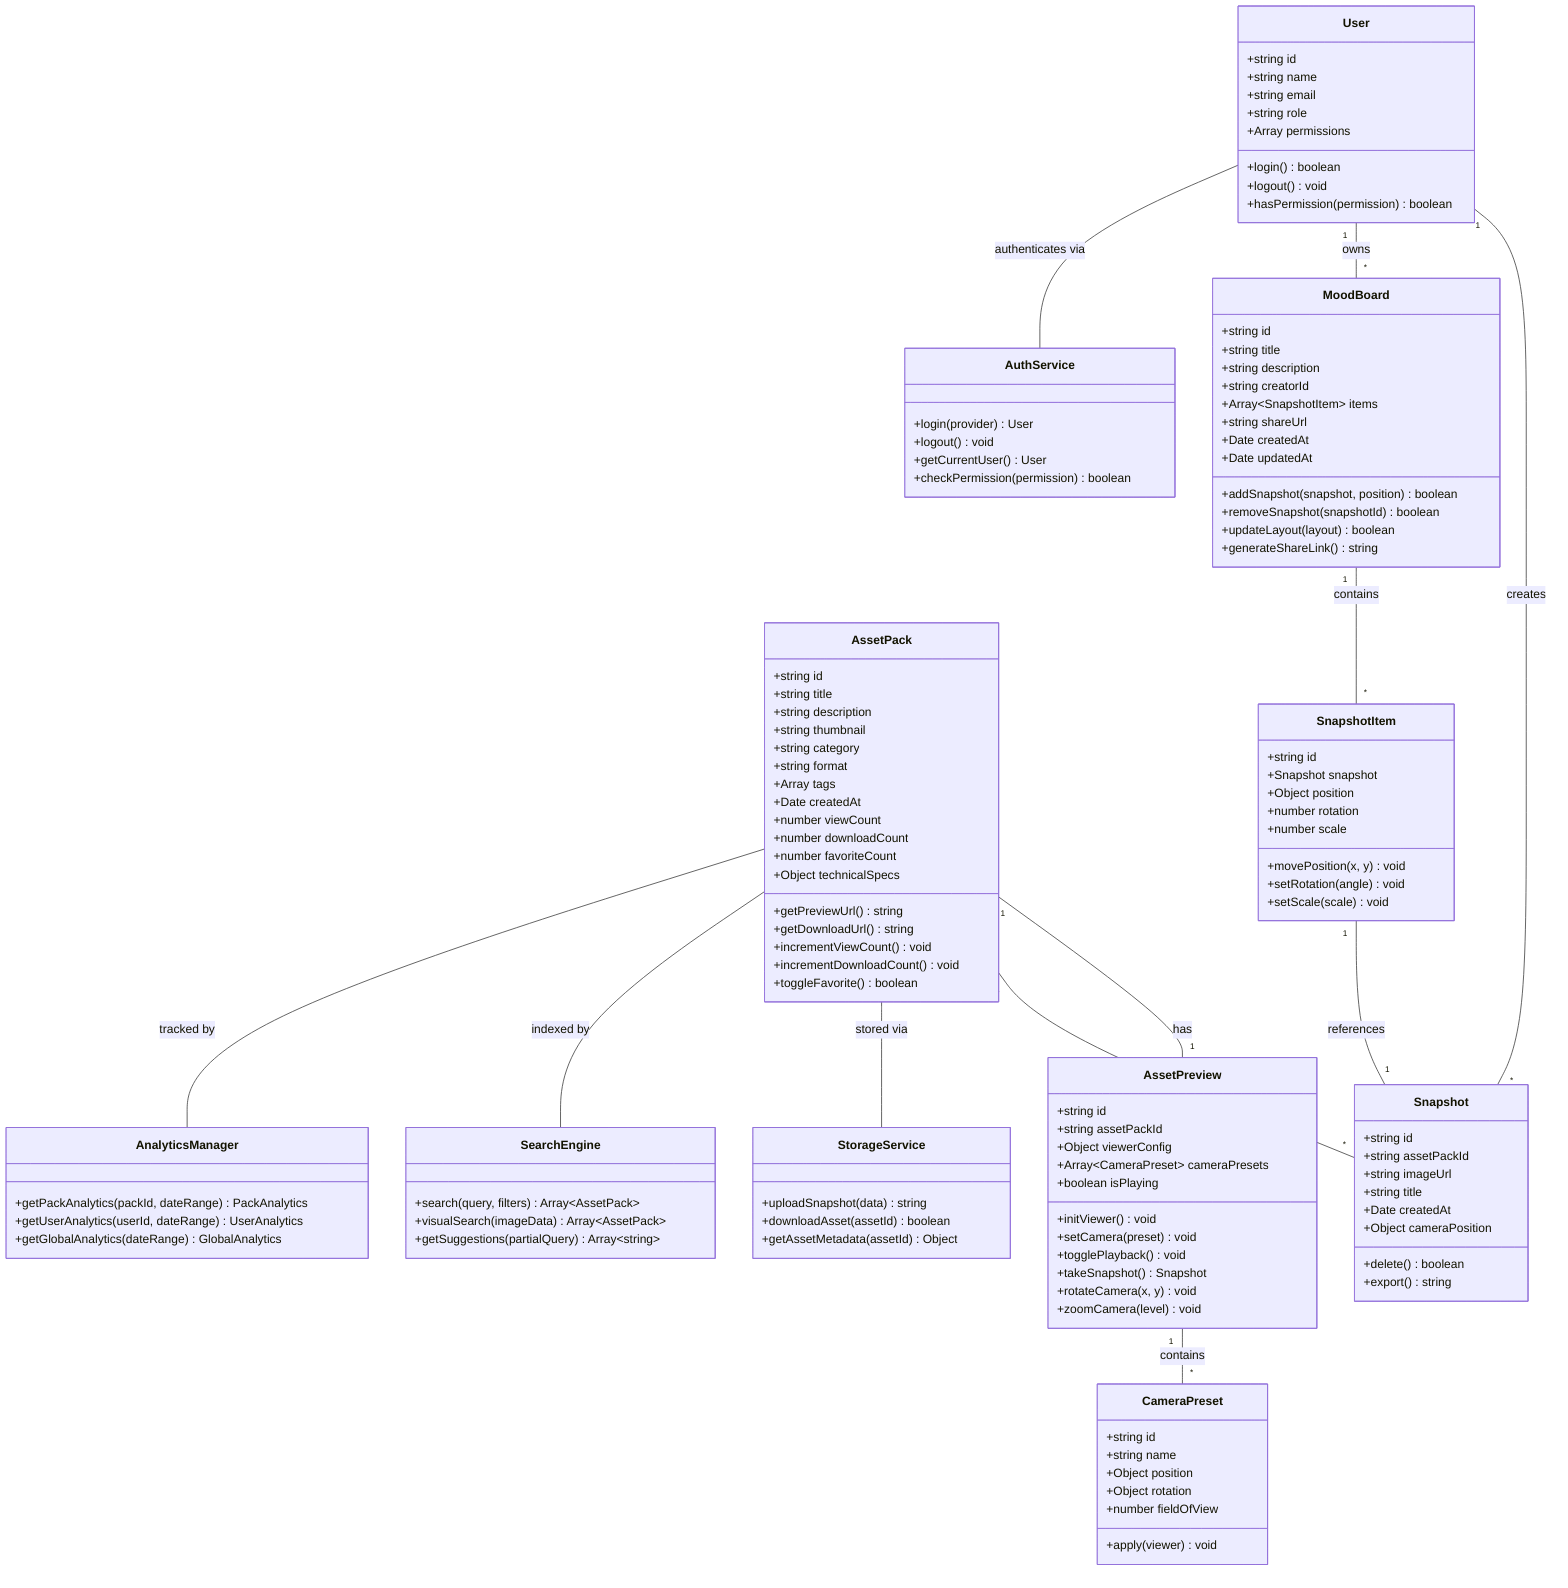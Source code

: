 classDiagram
    class User {
        +string id
        +string name
        +string email
        +string role
        +Array<string> permissions
        +login() boolean
        +logout() void
        +hasPermission(permission) boolean
    }

    class AssetPack {
        +string id
        +string title
        +string description
        +string thumbnail
        +string category
        +string format
        +Array<string> tags
        +Date createdAt
        +number viewCount
        +number downloadCount
        +number favoriteCount
        +Object technicalSpecs
        +getPreviewUrl() string
        +getDownloadUrl() string
        +incrementViewCount() void
        +incrementDownloadCount() void
        +toggleFavorite() boolean
    }

    class AssetPreview {
        +string id
        +string assetPackId
        +Object viewerConfig
        +Array~CameraPreset~ cameraPresets
        +boolean isPlaying
        +initViewer() void
        +setCamera(preset) void
        +togglePlayback() void
        +takeSnapshot() Snapshot
        +rotateCamera(x, y) void
        +zoomCamera(level) void
    }

    class CameraPreset {
        +string id
        +string name
        +Object position
        +Object rotation
        +number fieldOfView
        +apply(viewer) void
    }

    class Snapshot {
        +string id
        +string assetPackId
        +string imageUrl
        +string title
        +Date createdAt
        +Object cameraPosition
        +delete() boolean
        +export() string
    }

    class MoodBoard {
        +string id
        +string title
        +string description
        +string creatorId
        +Array~SnapshotItem~ items
        +string shareUrl
        +Date createdAt
        +Date updatedAt
        +addSnapshot(snapshot, position) boolean
        +removeSnapshot(snapshotId) boolean
        +updateLayout(layout) boolean
        +generateShareLink() string
    }

    class SnapshotItem {
        +string id
        +Snapshot snapshot
        +Object position
        +number rotation
        +number scale
        +movePosition(x, y) void
        +setRotation(angle) void
        +setScale(scale) void
    }

    class AnalyticsManager {
        +getPackAnalytics(packId, dateRange) PackAnalytics
        +getUserAnalytics(userId, dateRange) UserAnalytics
        +getGlobalAnalytics(dateRange) GlobalAnalytics
    }

    class SearchEngine {
        +search(query, filters) Array~AssetPack~
        +visualSearch(imageData) Array~AssetPack~
        +getSuggestions(partialQuery) Array~string~
    }

    class StorageService {
        +uploadSnapshot(data) string
        +downloadAsset(assetId) boolean
        +getAssetMetadata(assetId) Object
    }

    class AuthService {
        +login(provider) User
        +logout() void
        +getCurrentUser() User
        +checkPermission(permission) boolean
    }

    User "1" -- "*" Snapshot : creates
    User "1" -- "*" MoodBoard : owns
    AssetPack "1" -- "1" AssetPreview : has
    AssetPack "1" -- "*" Snapshot : generates
    AssetPreview "1" -- "*" CameraPreset : contains
    MoodBoard "1" -- "*" SnapshotItem : contains
    SnapshotItem "1" -- "1" Snapshot : references
    User -- AuthService : authenticates via
    AssetPack -- StorageService : stored via
    AssetPack -- SearchEngine : indexed by
    AssetPack -- AnalyticsManager : tracked by